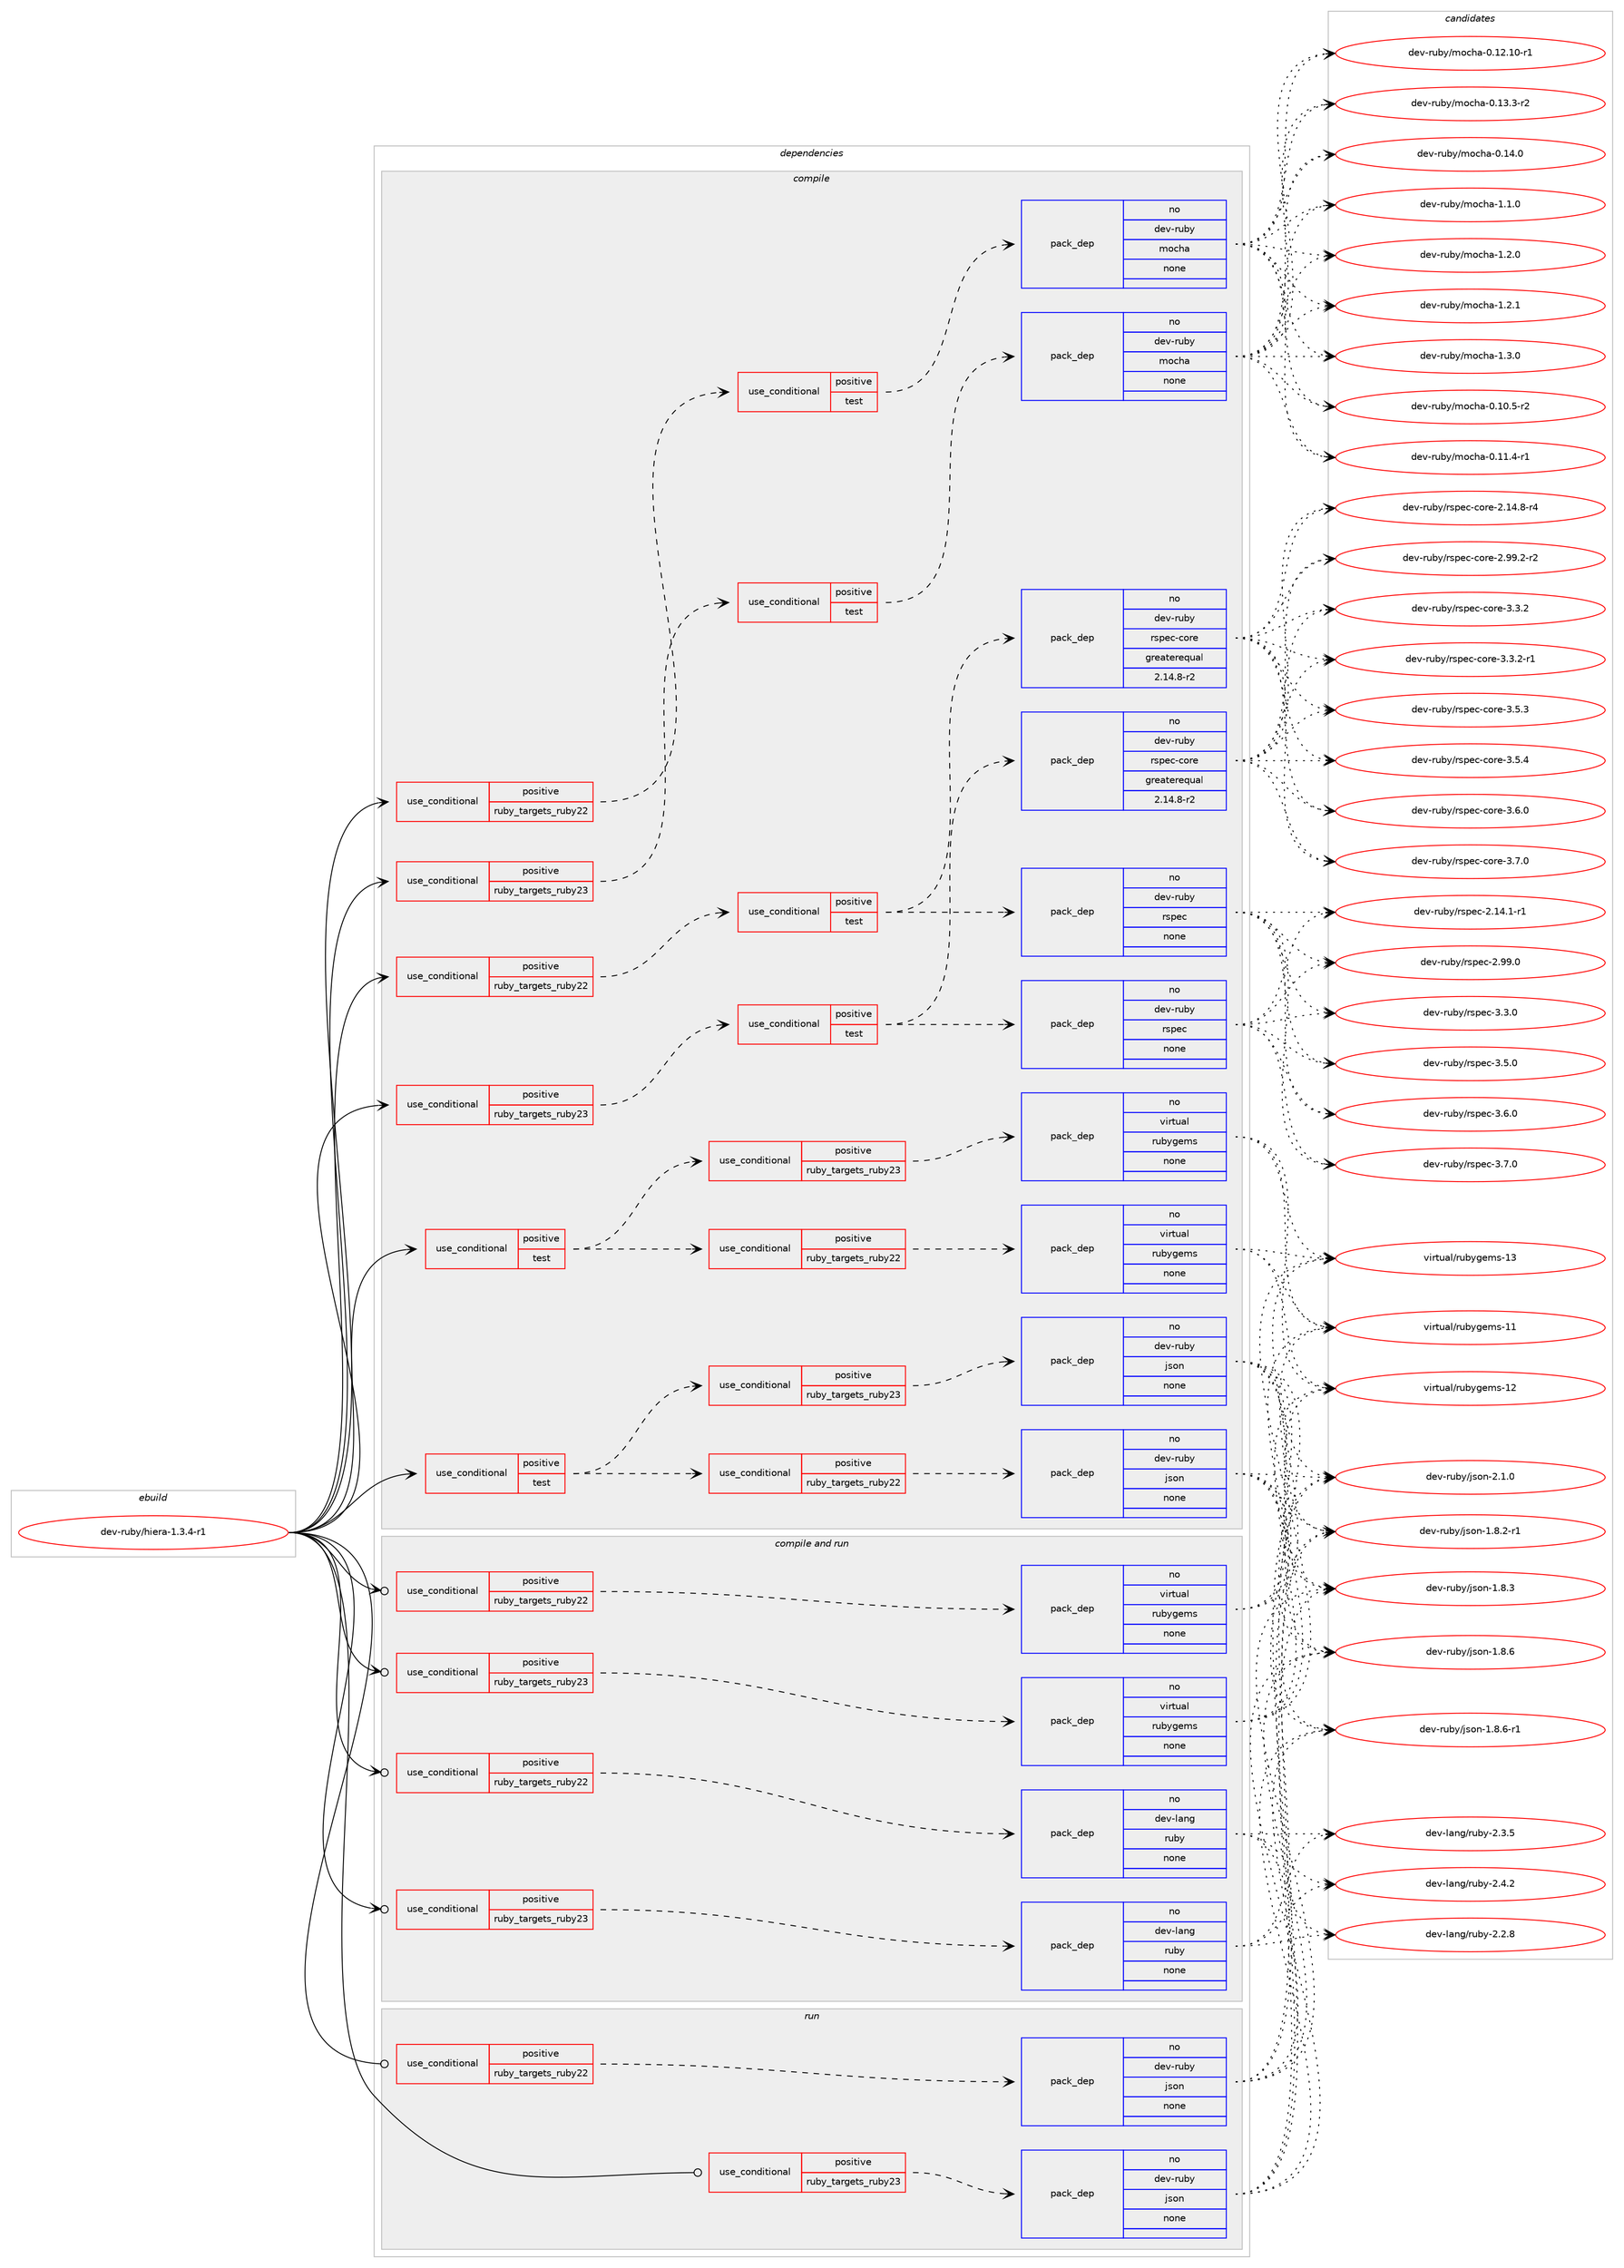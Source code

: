 digraph prolog {

# *************
# Graph options
# *************

newrank=true;
concentrate=true;
compound=true;
graph [rankdir=LR,fontname=Helvetica,fontsize=10,ranksep=1.5];#, ranksep=2.5, nodesep=0.2];
edge  [arrowhead=vee];
node  [fontname=Helvetica,fontsize=10];

# **********
# The ebuild
# **********

subgraph cluster_leftcol {
color=gray;
rank=same;
label=<<i>ebuild</i>>;
id [label="dev-ruby/hiera-1.3.4-r1", color=red, width=4, href="../dev-ruby/hiera-1.3.4-r1.svg"];
}

# ****************
# The dependencies
# ****************

subgraph cluster_midcol {
color=gray;
label=<<i>dependencies</i>>;
subgraph cluster_compile {
fillcolor="#eeeeee";
style=filled;
label=<<i>compile</i>>;
subgraph cond58380 {
dependency241316 [label=<<TABLE BORDER="0" CELLBORDER="1" CELLSPACING="0" CELLPADDING="4"><TR><TD ROWSPAN="3" CELLPADDING="10">use_conditional</TD></TR><TR><TD>positive</TD></TR><TR><TD>ruby_targets_ruby22</TD></TR></TABLE>>, shape=none, color=red];
subgraph cond58381 {
dependency241317 [label=<<TABLE BORDER="0" CELLBORDER="1" CELLSPACING="0" CELLPADDING="4"><TR><TD ROWSPAN="3" CELLPADDING="10">use_conditional</TD></TR><TR><TD>positive</TD></TR><TR><TD>test</TD></TR></TABLE>>, shape=none, color=red];
subgraph pack178859 {
dependency241318 [label=<<TABLE BORDER="0" CELLBORDER="1" CELLSPACING="0" CELLPADDING="4" WIDTH="220"><TR><TD ROWSPAN="6" CELLPADDING="30">pack_dep</TD></TR><TR><TD WIDTH="110">no</TD></TR><TR><TD>dev-ruby</TD></TR><TR><TD>mocha</TD></TR><TR><TD>none</TD></TR><TR><TD></TD></TR></TABLE>>, shape=none, color=blue];
}
dependency241317:e -> dependency241318:w [weight=20,style="dashed",arrowhead="vee"];
}
dependency241316:e -> dependency241317:w [weight=20,style="dashed",arrowhead="vee"];
}
id:e -> dependency241316:w [weight=20,style="solid",arrowhead="vee"];
subgraph cond58382 {
dependency241319 [label=<<TABLE BORDER="0" CELLBORDER="1" CELLSPACING="0" CELLPADDING="4"><TR><TD ROWSPAN="3" CELLPADDING="10">use_conditional</TD></TR><TR><TD>positive</TD></TR><TR><TD>ruby_targets_ruby22</TD></TR></TABLE>>, shape=none, color=red];
subgraph cond58383 {
dependency241320 [label=<<TABLE BORDER="0" CELLBORDER="1" CELLSPACING="0" CELLPADDING="4"><TR><TD ROWSPAN="3" CELLPADDING="10">use_conditional</TD></TR><TR><TD>positive</TD></TR><TR><TD>test</TD></TR></TABLE>>, shape=none, color=red];
subgraph pack178860 {
dependency241321 [label=<<TABLE BORDER="0" CELLBORDER="1" CELLSPACING="0" CELLPADDING="4" WIDTH="220"><TR><TD ROWSPAN="6" CELLPADDING="30">pack_dep</TD></TR><TR><TD WIDTH="110">no</TD></TR><TR><TD>dev-ruby</TD></TR><TR><TD>rspec</TD></TR><TR><TD>none</TD></TR><TR><TD></TD></TR></TABLE>>, shape=none, color=blue];
}
dependency241320:e -> dependency241321:w [weight=20,style="dashed",arrowhead="vee"];
subgraph pack178861 {
dependency241322 [label=<<TABLE BORDER="0" CELLBORDER="1" CELLSPACING="0" CELLPADDING="4" WIDTH="220"><TR><TD ROWSPAN="6" CELLPADDING="30">pack_dep</TD></TR><TR><TD WIDTH="110">no</TD></TR><TR><TD>dev-ruby</TD></TR><TR><TD>rspec-core</TD></TR><TR><TD>greaterequal</TD></TR><TR><TD>2.14.8-r2</TD></TR></TABLE>>, shape=none, color=blue];
}
dependency241320:e -> dependency241322:w [weight=20,style="dashed",arrowhead="vee"];
}
dependency241319:e -> dependency241320:w [weight=20,style="dashed",arrowhead="vee"];
}
id:e -> dependency241319:w [weight=20,style="solid",arrowhead="vee"];
subgraph cond58384 {
dependency241323 [label=<<TABLE BORDER="0" CELLBORDER="1" CELLSPACING="0" CELLPADDING="4"><TR><TD ROWSPAN="3" CELLPADDING="10">use_conditional</TD></TR><TR><TD>positive</TD></TR><TR><TD>ruby_targets_ruby23</TD></TR></TABLE>>, shape=none, color=red];
subgraph cond58385 {
dependency241324 [label=<<TABLE BORDER="0" CELLBORDER="1" CELLSPACING="0" CELLPADDING="4"><TR><TD ROWSPAN="3" CELLPADDING="10">use_conditional</TD></TR><TR><TD>positive</TD></TR><TR><TD>test</TD></TR></TABLE>>, shape=none, color=red];
subgraph pack178862 {
dependency241325 [label=<<TABLE BORDER="0" CELLBORDER="1" CELLSPACING="0" CELLPADDING="4" WIDTH="220"><TR><TD ROWSPAN="6" CELLPADDING="30">pack_dep</TD></TR><TR><TD WIDTH="110">no</TD></TR><TR><TD>dev-ruby</TD></TR><TR><TD>mocha</TD></TR><TR><TD>none</TD></TR><TR><TD></TD></TR></TABLE>>, shape=none, color=blue];
}
dependency241324:e -> dependency241325:w [weight=20,style="dashed",arrowhead="vee"];
}
dependency241323:e -> dependency241324:w [weight=20,style="dashed",arrowhead="vee"];
}
id:e -> dependency241323:w [weight=20,style="solid",arrowhead="vee"];
subgraph cond58386 {
dependency241326 [label=<<TABLE BORDER="0" CELLBORDER="1" CELLSPACING="0" CELLPADDING="4"><TR><TD ROWSPAN="3" CELLPADDING="10">use_conditional</TD></TR><TR><TD>positive</TD></TR><TR><TD>ruby_targets_ruby23</TD></TR></TABLE>>, shape=none, color=red];
subgraph cond58387 {
dependency241327 [label=<<TABLE BORDER="0" CELLBORDER="1" CELLSPACING="0" CELLPADDING="4"><TR><TD ROWSPAN="3" CELLPADDING="10">use_conditional</TD></TR><TR><TD>positive</TD></TR><TR><TD>test</TD></TR></TABLE>>, shape=none, color=red];
subgraph pack178863 {
dependency241328 [label=<<TABLE BORDER="0" CELLBORDER="1" CELLSPACING="0" CELLPADDING="4" WIDTH="220"><TR><TD ROWSPAN="6" CELLPADDING="30">pack_dep</TD></TR><TR><TD WIDTH="110">no</TD></TR><TR><TD>dev-ruby</TD></TR><TR><TD>rspec</TD></TR><TR><TD>none</TD></TR><TR><TD></TD></TR></TABLE>>, shape=none, color=blue];
}
dependency241327:e -> dependency241328:w [weight=20,style="dashed",arrowhead="vee"];
subgraph pack178864 {
dependency241329 [label=<<TABLE BORDER="0" CELLBORDER="1" CELLSPACING="0" CELLPADDING="4" WIDTH="220"><TR><TD ROWSPAN="6" CELLPADDING="30">pack_dep</TD></TR><TR><TD WIDTH="110">no</TD></TR><TR><TD>dev-ruby</TD></TR><TR><TD>rspec-core</TD></TR><TR><TD>greaterequal</TD></TR><TR><TD>2.14.8-r2</TD></TR></TABLE>>, shape=none, color=blue];
}
dependency241327:e -> dependency241329:w [weight=20,style="dashed",arrowhead="vee"];
}
dependency241326:e -> dependency241327:w [weight=20,style="dashed",arrowhead="vee"];
}
id:e -> dependency241326:w [weight=20,style="solid",arrowhead="vee"];
subgraph cond58388 {
dependency241330 [label=<<TABLE BORDER="0" CELLBORDER="1" CELLSPACING="0" CELLPADDING="4"><TR><TD ROWSPAN="3" CELLPADDING="10">use_conditional</TD></TR><TR><TD>positive</TD></TR><TR><TD>test</TD></TR></TABLE>>, shape=none, color=red];
subgraph cond58389 {
dependency241331 [label=<<TABLE BORDER="0" CELLBORDER="1" CELLSPACING="0" CELLPADDING="4"><TR><TD ROWSPAN="3" CELLPADDING="10">use_conditional</TD></TR><TR><TD>positive</TD></TR><TR><TD>ruby_targets_ruby22</TD></TR></TABLE>>, shape=none, color=red];
subgraph pack178865 {
dependency241332 [label=<<TABLE BORDER="0" CELLBORDER="1" CELLSPACING="0" CELLPADDING="4" WIDTH="220"><TR><TD ROWSPAN="6" CELLPADDING="30">pack_dep</TD></TR><TR><TD WIDTH="110">no</TD></TR><TR><TD>dev-ruby</TD></TR><TR><TD>json</TD></TR><TR><TD>none</TD></TR><TR><TD></TD></TR></TABLE>>, shape=none, color=blue];
}
dependency241331:e -> dependency241332:w [weight=20,style="dashed",arrowhead="vee"];
}
dependency241330:e -> dependency241331:w [weight=20,style="dashed",arrowhead="vee"];
subgraph cond58390 {
dependency241333 [label=<<TABLE BORDER="0" CELLBORDER="1" CELLSPACING="0" CELLPADDING="4"><TR><TD ROWSPAN="3" CELLPADDING="10">use_conditional</TD></TR><TR><TD>positive</TD></TR><TR><TD>ruby_targets_ruby23</TD></TR></TABLE>>, shape=none, color=red];
subgraph pack178866 {
dependency241334 [label=<<TABLE BORDER="0" CELLBORDER="1" CELLSPACING="0" CELLPADDING="4" WIDTH="220"><TR><TD ROWSPAN="6" CELLPADDING="30">pack_dep</TD></TR><TR><TD WIDTH="110">no</TD></TR><TR><TD>dev-ruby</TD></TR><TR><TD>json</TD></TR><TR><TD>none</TD></TR><TR><TD></TD></TR></TABLE>>, shape=none, color=blue];
}
dependency241333:e -> dependency241334:w [weight=20,style="dashed",arrowhead="vee"];
}
dependency241330:e -> dependency241333:w [weight=20,style="dashed",arrowhead="vee"];
}
id:e -> dependency241330:w [weight=20,style="solid",arrowhead="vee"];
subgraph cond58391 {
dependency241335 [label=<<TABLE BORDER="0" CELLBORDER="1" CELLSPACING="0" CELLPADDING="4"><TR><TD ROWSPAN="3" CELLPADDING="10">use_conditional</TD></TR><TR><TD>positive</TD></TR><TR><TD>test</TD></TR></TABLE>>, shape=none, color=red];
subgraph cond58392 {
dependency241336 [label=<<TABLE BORDER="0" CELLBORDER="1" CELLSPACING="0" CELLPADDING="4"><TR><TD ROWSPAN="3" CELLPADDING="10">use_conditional</TD></TR><TR><TD>positive</TD></TR><TR><TD>ruby_targets_ruby22</TD></TR></TABLE>>, shape=none, color=red];
subgraph pack178867 {
dependency241337 [label=<<TABLE BORDER="0" CELLBORDER="1" CELLSPACING="0" CELLPADDING="4" WIDTH="220"><TR><TD ROWSPAN="6" CELLPADDING="30">pack_dep</TD></TR><TR><TD WIDTH="110">no</TD></TR><TR><TD>virtual</TD></TR><TR><TD>rubygems</TD></TR><TR><TD>none</TD></TR><TR><TD></TD></TR></TABLE>>, shape=none, color=blue];
}
dependency241336:e -> dependency241337:w [weight=20,style="dashed",arrowhead="vee"];
}
dependency241335:e -> dependency241336:w [weight=20,style="dashed",arrowhead="vee"];
subgraph cond58393 {
dependency241338 [label=<<TABLE BORDER="0" CELLBORDER="1" CELLSPACING="0" CELLPADDING="4"><TR><TD ROWSPAN="3" CELLPADDING="10">use_conditional</TD></TR><TR><TD>positive</TD></TR><TR><TD>ruby_targets_ruby23</TD></TR></TABLE>>, shape=none, color=red];
subgraph pack178868 {
dependency241339 [label=<<TABLE BORDER="0" CELLBORDER="1" CELLSPACING="0" CELLPADDING="4" WIDTH="220"><TR><TD ROWSPAN="6" CELLPADDING="30">pack_dep</TD></TR><TR><TD WIDTH="110">no</TD></TR><TR><TD>virtual</TD></TR><TR><TD>rubygems</TD></TR><TR><TD>none</TD></TR><TR><TD></TD></TR></TABLE>>, shape=none, color=blue];
}
dependency241338:e -> dependency241339:w [weight=20,style="dashed",arrowhead="vee"];
}
dependency241335:e -> dependency241338:w [weight=20,style="dashed",arrowhead="vee"];
}
id:e -> dependency241335:w [weight=20,style="solid",arrowhead="vee"];
}
subgraph cluster_compileandrun {
fillcolor="#eeeeee";
style=filled;
label=<<i>compile and run</i>>;
subgraph cond58394 {
dependency241340 [label=<<TABLE BORDER="0" CELLBORDER="1" CELLSPACING="0" CELLPADDING="4"><TR><TD ROWSPAN="3" CELLPADDING="10">use_conditional</TD></TR><TR><TD>positive</TD></TR><TR><TD>ruby_targets_ruby22</TD></TR></TABLE>>, shape=none, color=red];
subgraph pack178869 {
dependency241341 [label=<<TABLE BORDER="0" CELLBORDER="1" CELLSPACING="0" CELLPADDING="4" WIDTH="220"><TR><TD ROWSPAN="6" CELLPADDING="30">pack_dep</TD></TR><TR><TD WIDTH="110">no</TD></TR><TR><TD>dev-lang</TD></TR><TR><TD>ruby</TD></TR><TR><TD>none</TD></TR><TR><TD></TD></TR></TABLE>>, shape=none, color=blue];
}
dependency241340:e -> dependency241341:w [weight=20,style="dashed",arrowhead="vee"];
}
id:e -> dependency241340:w [weight=20,style="solid",arrowhead="odotvee"];
subgraph cond58395 {
dependency241342 [label=<<TABLE BORDER="0" CELLBORDER="1" CELLSPACING="0" CELLPADDING="4"><TR><TD ROWSPAN="3" CELLPADDING="10">use_conditional</TD></TR><TR><TD>positive</TD></TR><TR><TD>ruby_targets_ruby22</TD></TR></TABLE>>, shape=none, color=red];
subgraph pack178870 {
dependency241343 [label=<<TABLE BORDER="0" CELLBORDER="1" CELLSPACING="0" CELLPADDING="4" WIDTH="220"><TR><TD ROWSPAN="6" CELLPADDING="30">pack_dep</TD></TR><TR><TD WIDTH="110">no</TD></TR><TR><TD>virtual</TD></TR><TR><TD>rubygems</TD></TR><TR><TD>none</TD></TR><TR><TD></TD></TR></TABLE>>, shape=none, color=blue];
}
dependency241342:e -> dependency241343:w [weight=20,style="dashed",arrowhead="vee"];
}
id:e -> dependency241342:w [weight=20,style="solid",arrowhead="odotvee"];
subgraph cond58396 {
dependency241344 [label=<<TABLE BORDER="0" CELLBORDER="1" CELLSPACING="0" CELLPADDING="4"><TR><TD ROWSPAN="3" CELLPADDING="10">use_conditional</TD></TR><TR><TD>positive</TD></TR><TR><TD>ruby_targets_ruby23</TD></TR></TABLE>>, shape=none, color=red];
subgraph pack178871 {
dependency241345 [label=<<TABLE BORDER="0" CELLBORDER="1" CELLSPACING="0" CELLPADDING="4" WIDTH="220"><TR><TD ROWSPAN="6" CELLPADDING="30">pack_dep</TD></TR><TR><TD WIDTH="110">no</TD></TR><TR><TD>dev-lang</TD></TR><TR><TD>ruby</TD></TR><TR><TD>none</TD></TR><TR><TD></TD></TR></TABLE>>, shape=none, color=blue];
}
dependency241344:e -> dependency241345:w [weight=20,style="dashed",arrowhead="vee"];
}
id:e -> dependency241344:w [weight=20,style="solid",arrowhead="odotvee"];
subgraph cond58397 {
dependency241346 [label=<<TABLE BORDER="0" CELLBORDER="1" CELLSPACING="0" CELLPADDING="4"><TR><TD ROWSPAN="3" CELLPADDING="10">use_conditional</TD></TR><TR><TD>positive</TD></TR><TR><TD>ruby_targets_ruby23</TD></TR></TABLE>>, shape=none, color=red];
subgraph pack178872 {
dependency241347 [label=<<TABLE BORDER="0" CELLBORDER="1" CELLSPACING="0" CELLPADDING="4" WIDTH="220"><TR><TD ROWSPAN="6" CELLPADDING="30">pack_dep</TD></TR><TR><TD WIDTH="110">no</TD></TR><TR><TD>virtual</TD></TR><TR><TD>rubygems</TD></TR><TR><TD>none</TD></TR><TR><TD></TD></TR></TABLE>>, shape=none, color=blue];
}
dependency241346:e -> dependency241347:w [weight=20,style="dashed",arrowhead="vee"];
}
id:e -> dependency241346:w [weight=20,style="solid",arrowhead="odotvee"];
}
subgraph cluster_run {
fillcolor="#eeeeee";
style=filled;
label=<<i>run</i>>;
subgraph cond58398 {
dependency241348 [label=<<TABLE BORDER="0" CELLBORDER="1" CELLSPACING="0" CELLPADDING="4"><TR><TD ROWSPAN="3" CELLPADDING="10">use_conditional</TD></TR><TR><TD>positive</TD></TR><TR><TD>ruby_targets_ruby22</TD></TR></TABLE>>, shape=none, color=red];
subgraph pack178873 {
dependency241349 [label=<<TABLE BORDER="0" CELLBORDER="1" CELLSPACING="0" CELLPADDING="4" WIDTH="220"><TR><TD ROWSPAN="6" CELLPADDING="30">pack_dep</TD></TR><TR><TD WIDTH="110">no</TD></TR><TR><TD>dev-ruby</TD></TR><TR><TD>json</TD></TR><TR><TD>none</TD></TR><TR><TD></TD></TR></TABLE>>, shape=none, color=blue];
}
dependency241348:e -> dependency241349:w [weight=20,style="dashed",arrowhead="vee"];
}
id:e -> dependency241348:w [weight=20,style="solid",arrowhead="odot"];
subgraph cond58399 {
dependency241350 [label=<<TABLE BORDER="0" CELLBORDER="1" CELLSPACING="0" CELLPADDING="4"><TR><TD ROWSPAN="3" CELLPADDING="10">use_conditional</TD></TR><TR><TD>positive</TD></TR><TR><TD>ruby_targets_ruby23</TD></TR></TABLE>>, shape=none, color=red];
subgraph pack178874 {
dependency241351 [label=<<TABLE BORDER="0" CELLBORDER="1" CELLSPACING="0" CELLPADDING="4" WIDTH="220"><TR><TD ROWSPAN="6" CELLPADDING="30">pack_dep</TD></TR><TR><TD WIDTH="110">no</TD></TR><TR><TD>dev-ruby</TD></TR><TR><TD>json</TD></TR><TR><TD>none</TD></TR><TR><TD></TD></TR></TABLE>>, shape=none, color=blue];
}
dependency241350:e -> dependency241351:w [weight=20,style="dashed",arrowhead="vee"];
}
id:e -> dependency241350:w [weight=20,style="solid",arrowhead="odot"];
}
}

# **************
# The candidates
# **************

subgraph cluster_choices {
rank=same;
color=gray;
label=<<i>candidates</i>>;

subgraph choice178859 {
color=black;
nodesep=1;
choice1001011184511411798121471091119910497454846494846534511450 [label="dev-ruby/mocha-0.10.5-r2", color=red, width=4,href="../dev-ruby/mocha-0.10.5-r2.svg"];
choice1001011184511411798121471091119910497454846494946524511449 [label="dev-ruby/mocha-0.11.4-r1", color=red, width=4,href="../dev-ruby/mocha-0.11.4-r1.svg"];
choice100101118451141179812147109111991049745484649504649484511449 [label="dev-ruby/mocha-0.12.10-r1", color=red, width=4,href="../dev-ruby/mocha-0.12.10-r1.svg"];
choice1001011184511411798121471091119910497454846495146514511450 [label="dev-ruby/mocha-0.13.3-r2", color=red, width=4,href="../dev-ruby/mocha-0.13.3-r2.svg"];
choice100101118451141179812147109111991049745484649524648 [label="dev-ruby/mocha-0.14.0", color=red, width=4,href="../dev-ruby/mocha-0.14.0.svg"];
choice1001011184511411798121471091119910497454946494648 [label="dev-ruby/mocha-1.1.0", color=red, width=4,href="../dev-ruby/mocha-1.1.0.svg"];
choice1001011184511411798121471091119910497454946504648 [label="dev-ruby/mocha-1.2.0", color=red, width=4,href="../dev-ruby/mocha-1.2.0.svg"];
choice1001011184511411798121471091119910497454946504649 [label="dev-ruby/mocha-1.2.1", color=red, width=4,href="../dev-ruby/mocha-1.2.1.svg"];
choice1001011184511411798121471091119910497454946514648 [label="dev-ruby/mocha-1.3.0", color=red, width=4,href="../dev-ruby/mocha-1.3.0.svg"];
dependency241318:e -> choice1001011184511411798121471091119910497454846494846534511450:w [style=dotted,weight="100"];
dependency241318:e -> choice1001011184511411798121471091119910497454846494946524511449:w [style=dotted,weight="100"];
dependency241318:e -> choice100101118451141179812147109111991049745484649504649484511449:w [style=dotted,weight="100"];
dependency241318:e -> choice1001011184511411798121471091119910497454846495146514511450:w [style=dotted,weight="100"];
dependency241318:e -> choice100101118451141179812147109111991049745484649524648:w [style=dotted,weight="100"];
dependency241318:e -> choice1001011184511411798121471091119910497454946494648:w [style=dotted,weight="100"];
dependency241318:e -> choice1001011184511411798121471091119910497454946504648:w [style=dotted,weight="100"];
dependency241318:e -> choice1001011184511411798121471091119910497454946504649:w [style=dotted,weight="100"];
dependency241318:e -> choice1001011184511411798121471091119910497454946514648:w [style=dotted,weight="100"];
}
subgraph choice178860 {
color=black;
nodesep=1;
choice10010111845114117981214711411511210199455046495246494511449 [label="dev-ruby/rspec-2.14.1-r1", color=red, width=4,href="../dev-ruby/rspec-2.14.1-r1.svg"];
choice1001011184511411798121471141151121019945504657574648 [label="dev-ruby/rspec-2.99.0", color=red, width=4,href="../dev-ruby/rspec-2.99.0.svg"];
choice10010111845114117981214711411511210199455146514648 [label="dev-ruby/rspec-3.3.0", color=red, width=4,href="../dev-ruby/rspec-3.3.0.svg"];
choice10010111845114117981214711411511210199455146534648 [label="dev-ruby/rspec-3.5.0", color=red, width=4,href="../dev-ruby/rspec-3.5.0.svg"];
choice10010111845114117981214711411511210199455146544648 [label="dev-ruby/rspec-3.6.0", color=red, width=4,href="../dev-ruby/rspec-3.6.0.svg"];
choice10010111845114117981214711411511210199455146554648 [label="dev-ruby/rspec-3.7.0", color=red, width=4,href="../dev-ruby/rspec-3.7.0.svg"];
dependency241321:e -> choice10010111845114117981214711411511210199455046495246494511449:w [style=dotted,weight="100"];
dependency241321:e -> choice1001011184511411798121471141151121019945504657574648:w [style=dotted,weight="100"];
dependency241321:e -> choice10010111845114117981214711411511210199455146514648:w [style=dotted,weight="100"];
dependency241321:e -> choice10010111845114117981214711411511210199455146534648:w [style=dotted,weight="100"];
dependency241321:e -> choice10010111845114117981214711411511210199455146544648:w [style=dotted,weight="100"];
dependency241321:e -> choice10010111845114117981214711411511210199455146554648:w [style=dotted,weight="100"];
}
subgraph choice178861 {
color=black;
nodesep=1;
choice100101118451141179812147114115112101994599111114101455046495246564511452 [label="dev-ruby/rspec-core-2.14.8-r4", color=red, width=4,href="../dev-ruby/rspec-core-2.14.8-r4.svg"];
choice100101118451141179812147114115112101994599111114101455046575746504511450 [label="dev-ruby/rspec-core-2.99.2-r2", color=red, width=4,href="../dev-ruby/rspec-core-2.99.2-r2.svg"];
choice100101118451141179812147114115112101994599111114101455146514650 [label="dev-ruby/rspec-core-3.3.2", color=red, width=4,href="../dev-ruby/rspec-core-3.3.2.svg"];
choice1001011184511411798121471141151121019945991111141014551465146504511449 [label="dev-ruby/rspec-core-3.3.2-r1", color=red, width=4,href="../dev-ruby/rspec-core-3.3.2-r1.svg"];
choice100101118451141179812147114115112101994599111114101455146534651 [label="dev-ruby/rspec-core-3.5.3", color=red, width=4,href="../dev-ruby/rspec-core-3.5.3.svg"];
choice100101118451141179812147114115112101994599111114101455146534652 [label="dev-ruby/rspec-core-3.5.4", color=red, width=4,href="../dev-ruby/rspec-core-3.5.4.svg"];
choice100101118451141179812147114115112101994599111114101455146544648 [label="dev-ruby/rspec-core-3.6.0", color=red, width=4,href="../dev-ruby/rspec-core-3.6.0.svg"];
choice100101118451141179812147114115112101994599111114101455146554648 [label="dev-ruby/rspec-core-3.7.0", color=red, width=4,href="../dev-ruby/rspec-core-3.7.0.svg"];
dependency241322:e -> choice100101118451141179812147114115112101994599111114101455046495246564511452:w [style=dotted,weight="100"];
dependency241322:e -> choice100101118451141179812147114115112101994599111114101455046575746504511450:w [style=dotted,weight="100"];
dependency241322:e -> choice100101118451141179812147114115112101994599111114101455146514650:w [style=dotted,weight="100"];
dependency241322:e -> choice1001011184511411798121471141151121019945991111141014551465146504511449:w [style=dotted,weight="100"];
dependency241322:e -> choice100101118451141179812147114115112101994599111114101455146534651:w [style=dotted,weight="100"];
dependency241322:e -> choice100101118451141179812147114115112101994599111114101455146534652:w [style=dotted,weight="100"];
dependency241322:e -> choice100101118451141179812147114115112101994599111114101455146544648:w [style=dotted,weight="100"];
dependency241322:e -> choice100101118451141179812147114115112101994599111114101455146554648:w [style=dotted,weight="100"];
}
subgraph choice178862 {
color=black;
nodesep=1;
choice1001011184511411798121471091119910497454846494846534511450 [label="dev-ruby/mocha-0.10.5-r2", color=red, width=4,href="../dev-ruby/mocha-0.10.5-r2.svg"];
choice1001011184511411798121471091119910497454846494946524511449 [label="dev-ruby/mocha-0.11.4-r1", color=red, width=4,href="../dev-ruby/mocha-0.11.4-r1.svg"];
choice100101118451141179812147109111991049745484649504649484511449 [label="dev-ruby/mocha-0.12.10-r1", color=red, width=4,href="../dev-ruby/mocha-0.12.10-r1.svg"];
choice1001011184511411798121471091119910497454846495146514511450 [label="dev-ruby/mocha-0.13.3-r2", color=red, width=4,href="../dev-ruby/mocha-0.13.3-r2.svg"];
choice100101118451141179812147109111991049745484649524648 [label="dev-ruby/mocha-0.14.0", color=red, width=4,href="../dev-ruby/mocha-0.14.0.svg"];
choice1001011184511411798121471091119910497454946494648 [label="dev-ruby/mocha-1.1.0", color=red, width=4,href="../dev-ruby/mocha-1.1.0.svg"];
choice1001011184511411798121471091119910497454946504648 [label="dev-ruby/mocha-1.2.0", color=red, width=4,href="../dev-ruby/mocha-1.2.0.svg"];
choice1001011184511411798121471091119910497454946504649 [label="dev-ruby/mocha-1.2.1", color=red, width=4,href="../dev-ruby/mocha-1.2.1.svg"];
choice1001011184511411798121471091119910497454946514648 [label="dev-ruby/mocha-1.3.0", color=red, width=4,href="../dev-ruby/mocha-1.3.0.svg"];
dependency241325:e -> choice1001011184511411798121471091119910497454846494846534511450:w [style=dotted,weight="100"];
dependency241325:e -> choice1001011184511411798121471091119910497454846494946524511449:w [style=dotted,weight="100"];
dependency241325:e -> choice100101118451141179812147109111991049745484649504649484511449:w [style=dotted,weight="100"];
dependency241325:e -> choice1001011184511411798121471091119910497454846495146514511450:w [style=dotted,weight="100"];
dependency241325:e -> choice100101118451141179812147109111991049745484649524648:w [style=dotted,weight="100"];
dependency241325:e -> choice1001011184511411798121471091119910497454946494648:w [style=dotted,weight="100"];
dependency241325:e -> choice1001011184511411798121471091119910497454946504648:w [style=dotted,weight="100"];
dependency241325:e -> choice1001011184511411798121471091119910497454946504649:w [style=dotted,weight="100"];
dependency241325:e -> choice1001011184511411798121471091119910497454946514648:w [style=dotted,weight="100"];
}
subgraph choice178863 {
color=black;
nodesep=1;
choice10010111845114117981214711411511210199455046495246494511449 [label="dev-ruby/rspec-2.14.1-r1", color=red, width=4,href="../dev-ruby/rspec-2.14.1-r1.svg"];
choice1001011184511411798121471141151121019945504657574648 [label="dev-ruby/rspec-2.99.0", color=red, width=4,href="../dev-ruby/rspec-2.99.0.svg"];
choice10010111845114117981214711411511210199455146514648 [label="dev-ruby/rspec-3.3.0", color=red, width=4,href="../dev-ruby/rspec-3.3.0.svg"];
choice10010111845114117981214711411511210199455146534648 [label="dev-ruby/rspec-3.5.0", color=red, width=4,href="../dev-ruby/rspec-3.5.0.svg"];
choice10010111845114117981214711411511210199455146544648 [label="dev-ruby/rspec-3.6.0", color=red, width=4,href="../dev-ruby/rspec-3.6.0.svg"];
choice10010111845114117981214711411511210199455146554648 [label="dev-ruby/rspec-3.7.0", color=red, width=4,href="../dev-ruby/rspec-3.7.0.svg"];
dependency241328:e -> choice10010111845114117981214711411511210199455046495246494511449:w [style=dotted,weight="100"];
dependency241328:e -> choice1001011184511411798121471141151121019945504657574648:w [style=dotted,weight="100"];
dependency241328:e -> choice10010111845114117981214711411511210199455146514648:w [style=dotted,weight="100"];
dependency241328:e -> choice10010111845114117981214711411511210199455146534648:w [style=dotted,weight="100"];
dependency241328:e -> choice10010111845114117981214711411511210199455146544648:w [style=dotted,weight="100"];
dependency241328:e -> choice10010111845114117981214711411511210199455146554648:w [style=dotted,weight="100"];
}
subgraph choice178864 {
color=black;
nodesep=1;
choice100101118451141179812147114115112101994599111114101455046495246564511452 [label="dev-ruby/rspec-core-2.14.8-r4", color=red, width=4,href="../dev-ruby/rspec-core-2.14.8-r4.svg"];
choice100101118451141179812147114115112101994599111114101455046575746504511450 [label="dev-ruby/rspec-core-2.99.2-r2", color=red, width=4,href="../dev-ruby/rspec-core-2.99.2-r2.svg"];
choice100101118451141179812147114115112101994599111114101455146514650 [label="dev-ruby/rspec-core-3.3.2", color=red, width=4,href="../dev-ruby/rspec-core-3.3.2.svg"];
choice1001011184511411798121471141151121019945991111141014551465146504511449 [label="dev-ruby/rspec-core-3.3.2-r1", color=red, width=4,href="../dev-ruby/rspec-core-3.3.2-r1.svg"];
choice100101118451141179812147114115112101994599111114101455146534651 [label="dev-ruby/rspec-core-3.5.3", color=red, width=4,href="../dev-ruby/rspec-core-3.5.3.svg"];
choice100101118451141179812147114115112101994599111114101455146534652 [label="dev-ruby/rspec-core-3.5.4", color=red, width=4,href="../dev-ruby/rspec-core-3.5.4.svg"];
choice100101118451141179812147114115112101994599111114101455146544648 [label="dev-ruby/rspec-core-3.6.0", color=red, width=4,href="../dev-ruby/rspec-core-3.6.0.svg"];
choice100101118451141179812147114115112101994599111114101455146554648 [label="dev-ruby/rspec-core-3.7.0", color=red, width=4,href="../dev-ruby/rspec-core-3.7.0.svg"];
dependency241329:e -> choice100101118451141179812147114115112101994599111114101455046495246564511452:w [style=dotted,weight="100"];
dependency241329:e -> choice100101118451141179812147114115112101994599111114101455046575746504511450:w [style=dotted,weight="100"];
dependency241329:e -> choice100101118451141179812147114115112101994599111114101455146514650:w [style=dotted,weight="100"];
dependency241329:e -> choice1001011184511411798121471141151121019945991111141014551465146504511449:w [style=dotted,weight="100"];
dependency241329:e -> choice100101118451141179812147114115112101994599111114101455146534651:w [style=dotted,weight="100"];
dependency241329:e -> choice100101118451141179812147114115112101994599111114101455146534652:w [style=dotted,weight="100"];
dependency241329:e -> choice100101118451141179812147114115112101994599111114101455146544648:w [style=dotted,weight="100"];
dependency241329:e -> choice100101118451141179812147114115112101994599111114101455146554648:w [style=dotted,weight="100"];
}
subgraph choice178865 {
color=black;
nodesep=1;
choice1001011184511411798121471061151111104549465646504511449 [label="dev-ruby/json-1.8.2-r1", color=red, width=4,href="../dev-ruby/json-1.8.2-r1.svg"];
choice100101118451141179812147106115111110454946564651 [label="dev-ruby/json-1.8.3", color=red, width=4,href="../dev-ruby/json-1.8.3.svg"];
choice100101118451141179812147106115111110454946564654 [label="dev-ruby/json-1.8.6", color=red, width=4,href="../dev-ruby/json-1.8.6.svg"];
choice1001011184511411798121471061151111104549465646544511449 [label="dev-ruby/json-1.8.6-r1", color=red, width=4,href="../dev-ruby/json-1.8.6-r1.svg"];
choice100101118451141179812147106115111110455046494648 [label="dev-ruby/json-2.1.0", color=red, width=4,href="../dev-ruby/json-2.1.0.svg"];
dependency241332:e -> choice1001011184511411798121471061151111104549465646504511449:w [style=dotted,weight="100"];
dependency241332:e -> choice100101118451141179812147106115111110454946564651:w [style=dotted,weight="100"];
dependency241332:e -> choice100101118451141179812147106115111110454946564654:w [style=dotted,weight="100"];
dependency241332:e -> choice1001011184511411798121471061151111104549465646544511449:w [style=dotted,weight="100"];
dependency241332:e -> choice100101118451141179812147106115111110455046494648:w [style=dotted,weight="100"];
}
subgraph choice178866 {
color=black;
nodesep=1;
choice1001011184511411798121471061151111104549465646504511449 [label="dev-ruby/json-1.8.2-r1", color=red, width=4,href="../dev-ruby/json-1.8.2-r1.svg"];
choice100101118451141179812147106115111110454946564651 [label="dev-ruby/json-1.8.3", color=red, width=4,href="../dev-ruby/json-1.8.3.svg"];
choice100101118451141179812147106115111110454946564654 [label="dev-ruby/json-1.8.6", color=red, width=4,href="../dev-ruby/json-1.8.6.svg"];
choice1001011184511411798121471061151111104549465646544511449 [label="dev-ruby/json-1.8.6-r1", color=red, width=4,href="../dev-ruby/json-1.8.6-r1.svg"];
choice100101118451141179812147106115111110455046494648 [label="dev-ruby/json-2.1.0", color=red, width=4,href="../dev-ruby/json-2.1.0.svg"];
dependency241334:e -> choice1001011184511411798121471061151111104549465646504511449:w [style=dotted,weight="100"];
dependency241334:e -> choice100101118451141179812147106115111110454946564651:w [style=dotted,weight="100"];
dependency241334:e -> choice100101118451141179812147106115111110454946564654:w [style=dotted,weight="100"];
dependency241334:e -> choice1001011184511411798121471061151111104549465646544511449:w [style=dotted,weight="100"];
dependency241334:e -> choice100101118451141179812147106115111110455046494648:w [style=dotted,weight="100"];
}
subgraph choice178867 {
color=black;
nodesep=1;
choice118105114116117971084711411798121103101109115454949 [label="virtual/rubygems-11", color=red, width=4,href="../virtual/rubygems-11.svg"];
choice118105114116117971084711411798121103101109115454950 [label="virtual/rubygems-12", color=red, width=4,href="../virtual/rubygems-12.svg"];
choice118105114116117971084711411798121103101109115454951 [label="virtual/rubygems-13", color=red, width=4,href="../virtual/rubygems-13.svg"];
dependency241337:e -> choice118105114116117971084711411798121103101109115454949:w [style=dotted,weight="100"];
dependency241337:e -> choice118105114116117971084711411798121103101109115454950:w [style=dotted,weight="100"];
dependency241337:e -> choice118105114116117971084711411798121103101109115454951:w [style=dotted,weight="100"];
}
subgraph choice178868 {
color=black;
nodesep=1;
choice118105114116117971084711411798121103101109115454949 [label="virtual/rubygems-11", color=red, width=4,href="../virtual/rubygems-11.svg"];
choice118105114116117971084711411798121103101109115454950 [label="virtual/rubygems-12", color=red, width=4,href="../virtual/rubygems-12.svg"];
choice118105114116117971084711411798121103101109115454951 [label="virtual/rubygems-13", color=red, width=4,href="../virtual/rubygems-13.svg"];
dependency241339:e -> choice118105114116117971084711411798121103101109115454949:w [style=dotted,weight="100"];
dependency241339:e -> choice118105114116117971084711411798121103101109115454950:w [style=dotted,weight="100"];
dependency241339:e -> choice118105114116117971084711411798121103101109115454951:w [style=dotted,weight="100"];
}
subgraph choice178869 {
color=black;
nodesep=1;
choice10010111845108971101034711411798121455046504656 [label="dev-lang/ruby-2.2.8", color=red, width=4,href="../dev-lang/ruby-2.2.8.svg"];
choice10010111845108971101034711411798121455046514653 [label="dev-lang/ruby-2.3.5", color=red, width=4,href="../dev-lang/ruby-2.3.5.svg"];
choice10010111845108971101034711411798121455046524650 [label="dev-lang/ruby-2.4.2", color=red, width=4,href="../dev-lang/ruby-2.4.2.svg"];
dependency241341:e -> choice10010111845108971101034711411798121455046504656:w [style=dotted,weight="100"];
dependency241341:e -> choice10010111845108971101034711411798121455046514653:w [style=dotted,weight="100"];
dependency241341:e -> choice10010111845108971101034711411798121455046524650:w [style=dotted,weight="100"];
}
subgraph choice178870 {
color=black;
nodesep=1;
choice118105114116117971084711411798121103101109115454949 [label="virtual/rubygems-11", color=red, width=4,href="../virtual/rubygems-11.svg"];
choice118105114116117971084711411798121103101109115454950 [label="virtual/rubygems-12", color=red, width=4,href="../virtual/rubygems-12.svg"];
choice118105114116117971084711411798121103101109115454951 [label="virtual/rubygems-13", color=red, width=4,href="../virtual/rubygems-13.svg"];
dependency241343:e -> choice118105114116117971084711411798121103101109115454949:w [style=dotted,weight="100"];
dependency241343:e -> choice118105114116117971084711411798121103101109115454950:w [style=dotted,weight="100"];
dependency241343:e -> choice118105114116117971084711411798121103101109115454951:w [style=dotted,weight="100"];
}
subgraph choice178871 {
color=black;
nodesep=1;
choice10010111845108971101034711411798121455046504656 [label="dev-lang/ruby-2.2.8", color=red, width=4,href="../dev-lang/ruby-2.2.8.svg"];
choice10010111845108971101034711411798121455046514653 [label="dev-lang/ruby-2.3.5", color=red, width=4,href="../dev-lang/ruby-2.3.5.svg"];
choice10010111845108971101034711411798121455046524650 [label="dev-lang/ruby-2.4.2", color=red, width=4,href="../dev-lang/ruby-2.4.2.svg"];
dependency241345:e -> choice10010111845108971101034711411798121455046504656:w [style=dotted,weight="100"];
dependency241345:e -> choice10010111845108971101034711411798121455046514653:w [style=dotted,weight="100"];
dependency241345:e -> choice10010111845108971101034711411798121455046524650:w [style=dotted,weight="100"];
}
subgraph choice178872 {
color=black;
nodesep=1;
choice118105114116117971084711411798121103101109115454949 [label="virtual/rubygems-11", color=red, width=4,href="../virtual/rubygems-11.svg"];
choice118105114116117971084711411798121103101109115454950 [label="virtual/rubygems-12", color=red, width=4,href="../virtual/rubygems-12.svg"];
choice118105114116117971084711411798121103101109115454951 [label="virtual/rubygems-13", color=red, width=4,href="../virtual/rubygems-13.svg"];
dependency241347:e -> choice118105114116117971084711411798121103101109115454949:w [style=dotted,weight="100"];
dependency241347:e -> choice118105114116117971084711411798121103101109115454950:w [style=dotted,weight="100"];
dependency241347:e -> choice118105114116117971084711411798121103101109115454951:w [style=dotted,weight="100"];
}
subgraph choice178873 {
color=black;
nodesep=1;
choice1001011184511411798121471061151111104549465646504511449 [label="dev-ruby/json-1.8.2-r1", color=red, width=4,href="../dev-ruby/json-1.8.2-r1.svg"];
choice100101118451141179812147106115111110454946564651 [label="dev-ruby/json-1.8.3", color=red, width=4,href="../dev-ruby/json-1.8.3.svg"];
choice100101118451141179812147106115111110454946564654 [label="dev-ruby/json-1.8.6", color=red, width=4,href="../dev-ruby/json-1.8.6.svg"];
choice1001011184511411798121471061151111104549465646544511449 [label="dev-ruby/json-1.8.6-r1", color=red, width=4,href="../dev-ruby/json-1.8.6-r1.svg"];
choice100101118451141179812147106115111110455046494648 [label="dev-ruby/json-2.1.0", color=red, width=4,href="../dev-ruby/json-2.1.0.svg"];
dependency241349:e -> choice1001011184511411798121471061151111104549465646504511449:w [style=dotted,weight="100"];
dependency241349:e -> choice100101118451141179812147106115111110454946564651:w [style=dotted,weight="100"];
dependency241349:e -> choice100101118451141179812147106115111110454946564654:w [style=dotted,weight="100"];
dependency241349:e -> choice1001011184511411798121471061151111104549465646544511449:w [style=dotted,weight="100"];
dependency241349:e -> choice100101118451141179812147106115111110455046494648:w [style=dotted,weight="100"];
}
subgraph choice178874 {
color=black;
nodesep=1;
choice1001011184511411798121471061151111104549465646504511449 [label="dev-ruby/json-1.8.2-r1", color=red, width=4,href="../dev-ruby/json-1.8.2-r1.svg"];
choice100101118451141179812147106115111110454946564651 [label="dev-ruby/json-1.8.3", color=red, width=4,href="../dev-ruby/json-1.8.3.svg"];
choice100101118451141179812147106115111110454946564654 [label="dev-ruby/json-1.8.6", color=red, width=4,href="../dev-ruby/json-1.8.6.svg"];
choice1001011184511411798121471061151111104549465646544511449 [label="dev-ruby/json-1.8.6-r1", color=red, width=4,href="../dev-ruby/json-1.8.6-r1.svg"];
choice100101118451141179812147106115111110455046494648 [label="dev-ruby/json-2.1.0", color=red, width=4,href="../dev-ruby/json-2.1.0.svg"];
dependency241351:e -> choice1001011184511411798121471061151111104549465646504511449:w [style=dotted,weight="100"];
dependency241351:e -> choice100101118451141179812147106115111110454946564651:w [style=dotted,weight="100"];
dependency241351:e -> choice100101118451141179812147106115111110454946564654:w [style=dotted,weight="100"];
dependency241351:e -> choice1001011184511411798121471061151111104549465646544511449:w [style=dotted,weight="100"];
dependency241351:e -> choice100101118451141179812147106115111110455046494648:w [style=dotted,weight="100"];
}
}

}
